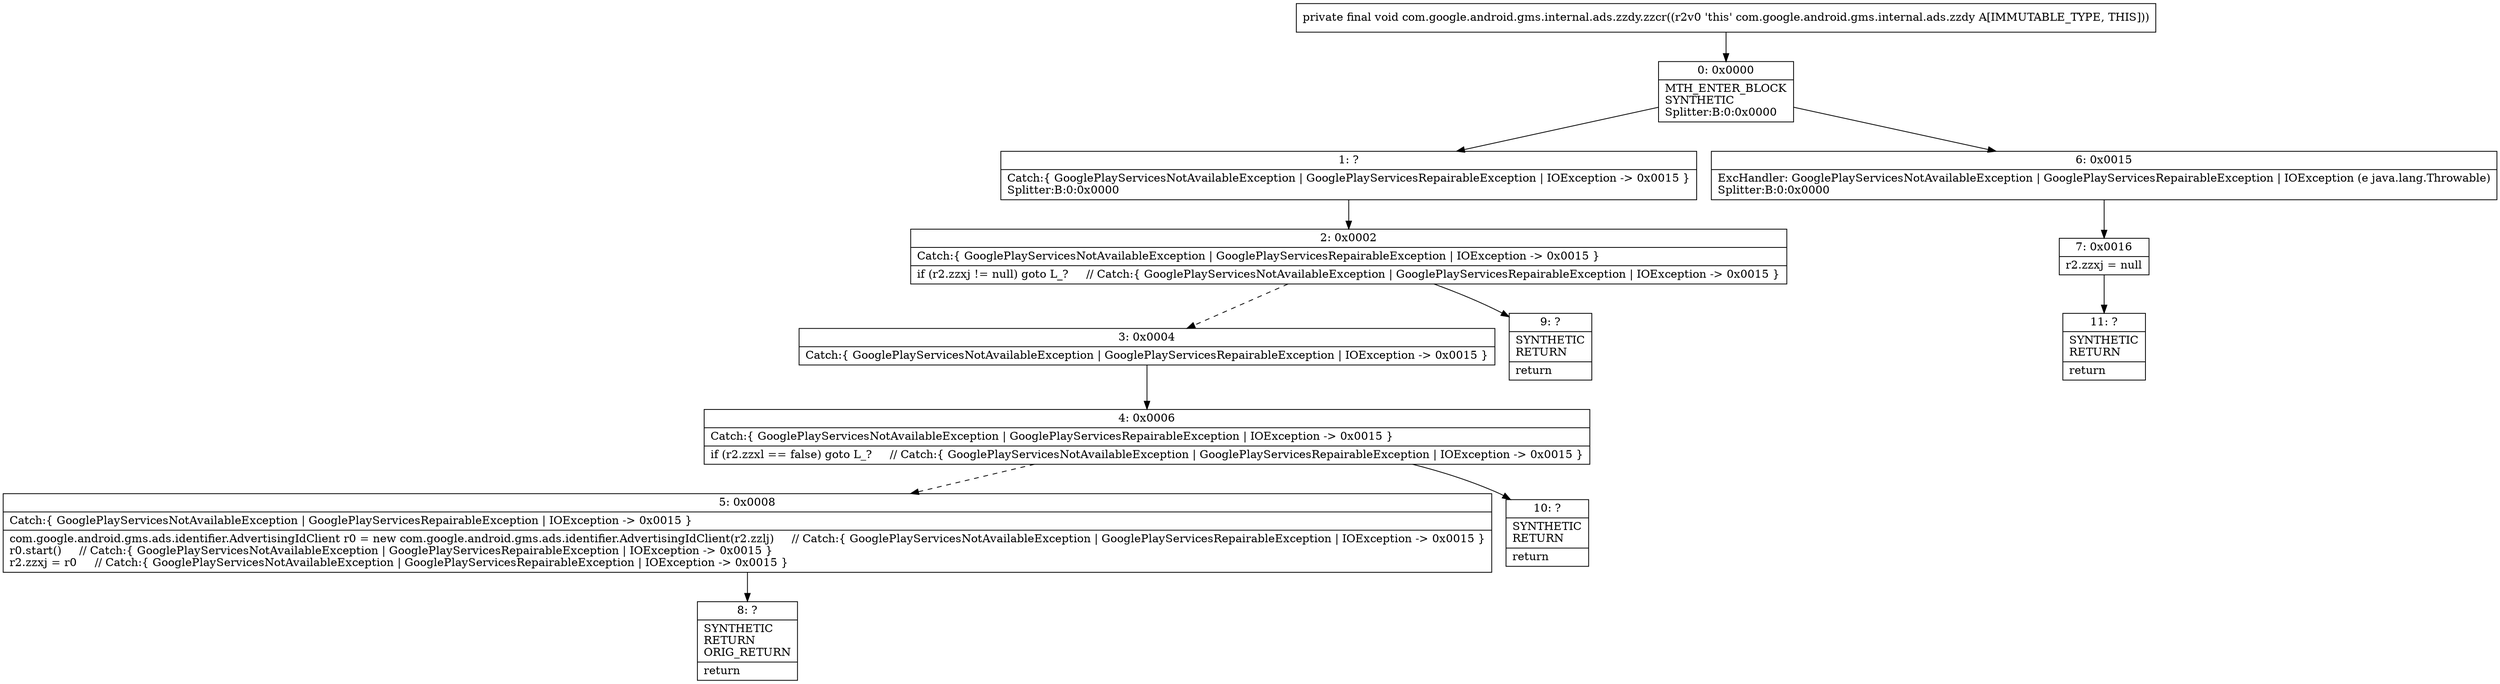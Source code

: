 digraph "CFG forcom.google.android.gms.internal.ads.zzdy.zzcr()V" {
Node_0 [shape=record,label="{0\:\ 0x0000|MTH_ENTER_BLOCK\lSYNTHETIC\lSplitter:B:0:0x0000\l}"];
Node_1 [shape=record,label="{1\:\ ?|Catch:\{ GooglePlayServicesNotAvailableException \| GooglePlayServicesRepairableException \| IOException \-\> 0x0015 \}\lSplitter:B:0:0x0000\l}"];
Node_2 [shape=record,label="{2\:\ 0x0002|Catch:\{ GooglePlayServicesNotAvailableException \| GooglePlayServicesRepairableException \| IOException \-\> 0x0015 \}\l|if (r2.zzxj != null) goto L_?     \/\/ Catch:\{ GooglePlayServicesNotAvailableException \| GooglePlayServicesRepairableException \| IOException \-\> 0x0015 \}\l}"];
Node_3 [shape=record,label="{3\:\ 0x0004|Catch:\{ GooglePlayServicesNotAvailableException \| GooglePlayServicesRepairableException \| IOException \-\> 0x0015 \}\l}"];
Node_4 [shape=record,label="{4\:\ 0x0006|Catch:\{ GooglePlayServicesNotAvailableException \| GooglePlayServicesRepairableException \| IOException \-\> 0x0015 \}\l|if (r2.zzxl == false) goto L_?     \/\/ Catch:\{ GooglePlayServicesNotAvailableException \| GooglePlayServicesRepairableException \| IOException \-\> 0x0015 \}\l}"];
Node_5 [shape=record,label="{5\:\ 0x0008|Catch:\{ GooglePlayServicesNotAvailableException \| GooglePlayServicesRepairableException \| IOException \-\> 0x0015 \}\l|com.google.android.gms.ads.identifier.AdvertisingIdClient r0 = new com.google.android.gms.ads.identifier.AdvertisingIdClient(r2.zzlj)     \/\/ Catch:\{ GooglePlayServicesNotAvailableException \| GooglePlayServicesRepairableException \| IOException \-\> 0x0015 \}\lr0.start()     \/\/ Catch:\{ GooglePlayServicesNotAvailableException \| GooglePlayServicesRepairableException \| IOException \-\> 0x0015 \}\lr2.zzxj = r0     \/\/ Catch:\{ GooglePlayServicesNotAvailableException \| GooglePlayServicesRepairableException \| IOException \-\> 0x0015 \}\l}"];
Node_6 [shape=record,label="{6\:\ 0x0015|ExcHandler: GooglePlayServicesNotAvailableException \| GooglePlayServicesRepairableException \| IOException (e java.lang.Throwable)\lSplitter:B:0:0x0000\l}"];
Node_7 [shape=record,label="{7\:\ 0x0016|r2.zzxj = null\l}"];
Node_8 [shape=record,label="{8\:\ ?|SYNTHETIC\lRETURN\lORIG_RETURN\l|return\l}"];
Node_9 [shape=record,label="{9\:\ ?|SYNTHETIC\lRETURN\l|return\l}"];
Node_10 [shape=record,label="{10\:\ ?|SYNTHETIC\lRETURN\l|return\l}"];
Node_11 [shape=record,label="{11\:\ ?|SYNTHETIC\lRETURN\l|return\l}"];
MethodNode[shape=record,label="{private final void com.google.android.gms.internal.ads.zzdy.zzcr((r2v0 'this' com.google.android.gms.internal.ads.zzdy A[IMMUTABLE_TYPE, THIS])) }"];
MethodNode -> Node_0;
Node_0 -> Node_1;
Node_0 -> Node_6;
Node_1 -> Node_2;
Node_2 -> Node_3[style=dashed];
Node_2 -> Node_9;
Node_3 -> Node_4;
Node_4 -> Node_5[style=dashed];
Node_4 -> Node_10;
Node_5 -> Node_8;
Node_6 -> Node_7;
Node_7 -> Node_11;
}

